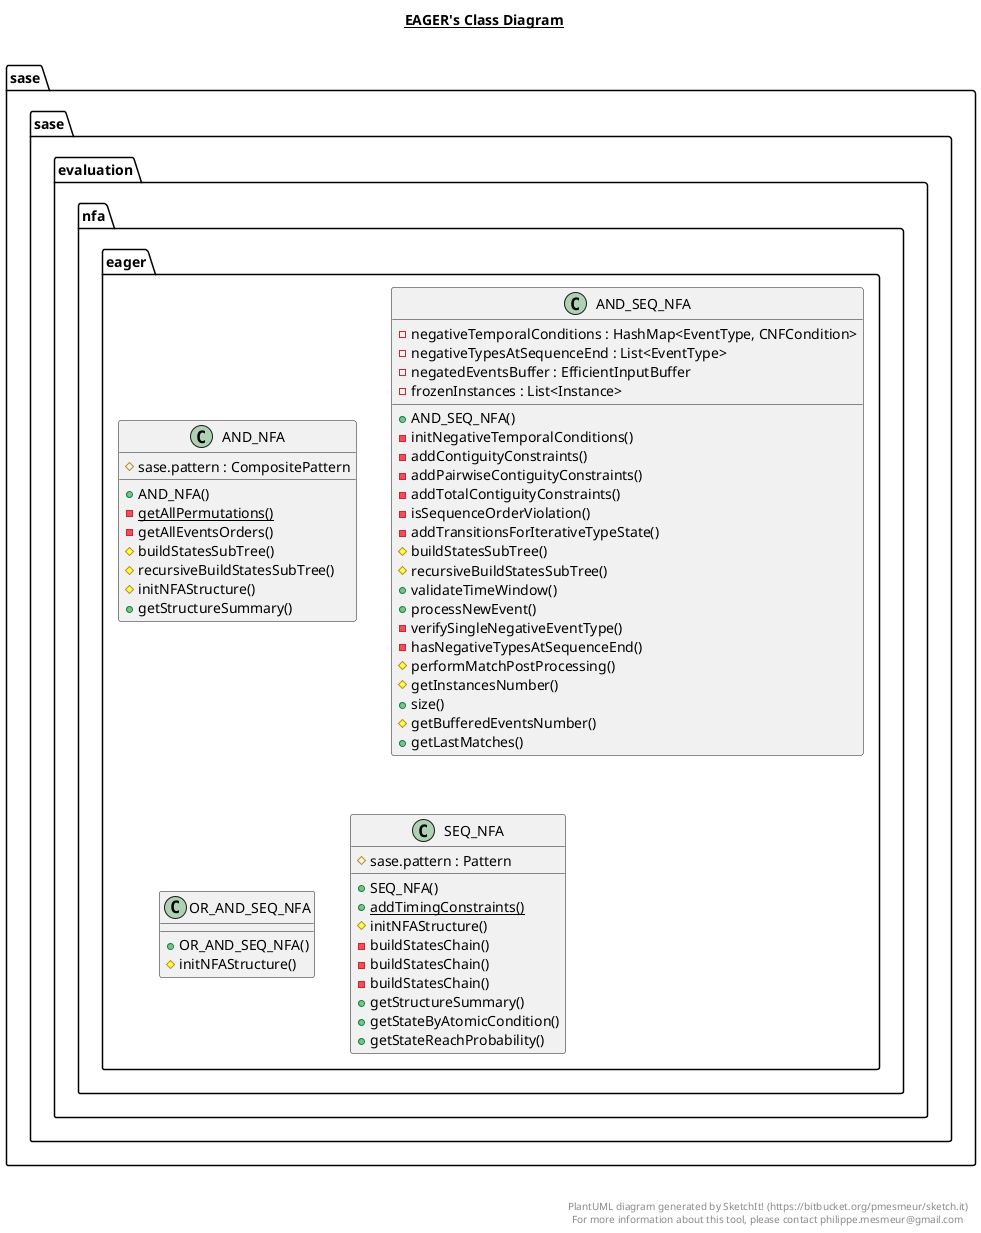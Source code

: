 @startuml

title __EAGER's Class Diagram__\n

  package sase.sase.evaluation {
    package sase.sase.evaluation.nfa {
      package sase.sase.evaluation.nfa.eager {
        class AND_NFA {
            # sase.pattern : CompositePattern
            + AND_NFA()
            {static} - getAllPermutations()
            - getAllEventsOrders()
            # buildStatesSubTree()
            # recursiveBuildStatesSubTree()
            # initNFAStructure()
            + getStructureSummary()
        }
      }
    }
  }
  

  package sase.sase.evaluation {
    package sase.sase.evaluation.nfa {
      package sase.sase.evaluation.nfa.eager {
        class AND_SEQ_NFA {
            - negativeTemporalConditions : HashMap<EventType, CNFCondition>
            - negativeTypesAtSequenceEnd : List<EventType>
            - negatedEventsBuffer : EfficientInputBuffer
            - frozenInstances : List<Instance>
            + AND_SEQ_NFA()
            - initNegativeTemporalConditions()
            - addContiguityConstraints()
            - addPairwiseContiguityConstraints()
            - addTotalContiguityConstraints()
            - isSequenceOrderViolation()
            - addTransitionsForIterativeTypeState()
            # buildStatesSubTree()
            # recursiveBuildStatesSubTree()
            + validateTimeWindow()
            + processNewEvent()
            - verifySingleNegativeEventType()
            - hasNegativeTypesAtSequenceEnd()
            # performMatchPostProcessing()
            # getInstancesNumber()
            + size()
            # getBufferedEventsNumber()
            + getLastMatches()
        }
      }
    }
  }
  

  package sase.sase.evaluation {
    package sase.sase.evaluation.nfa {
      package sase.sase.evaluation.nfa.eager {
        class OR_AND_SEQ_NFA {
            + OR_AND_SEQ_NFA()
            # initNFAStructure()
        }
      }
    }
  }
  

  package sase.sase.evaluation {
    package sase.sase.evaluation.nfa {
      package sase.sase.evaluation.nfa.eager {
        class SEQ_NFA {
            # sase.pattern : Pattern
            + SEQ_NFA()
            {static} + addTimingConstraints()
            # initNFAStructure()
            - buildStatesChain()
            - buildStatesChain()
            - buildStatesChain()
            + getStructureSummary()
            + getStateByAtomicCondition()
            + getStateReachProbability()
        }
      }
    }
  }
  



right footer


PlantUML diagram generated by SketchIt! (https://bitbucket.org/pmesmeur/sketch.it)
For more information about this tool, please contact philippe.mesmeur@gmail.com
endfooter

@enduml
